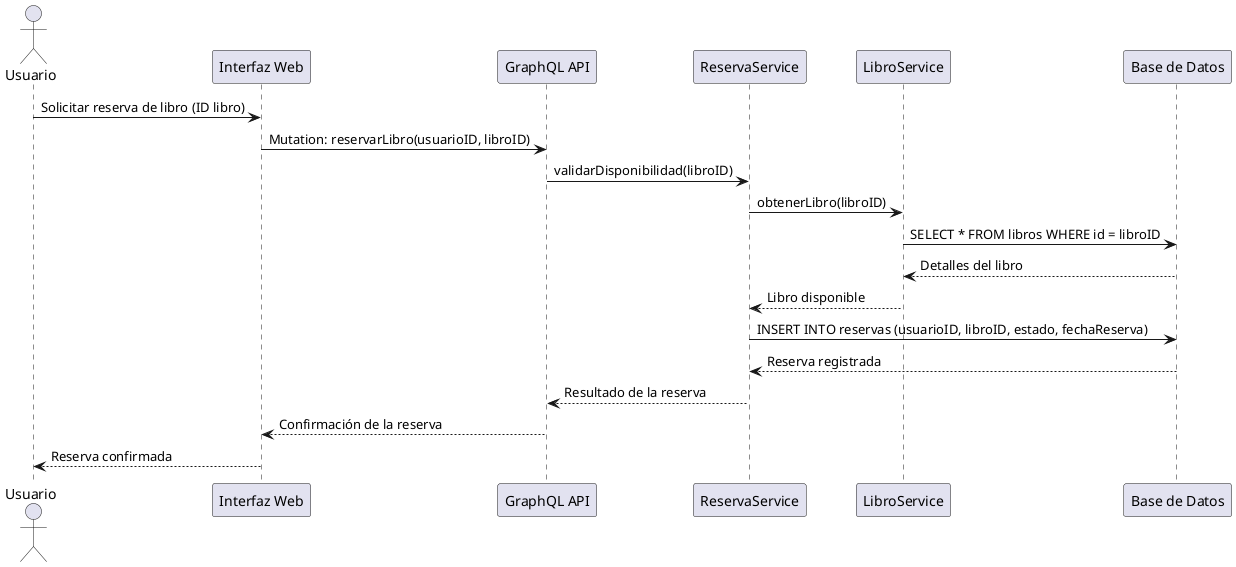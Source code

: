 
@startuml
actor Usuario as U
participant "Interfaz Web" as IW
participant "GraphQL API" as API
participant "ReservaService" as RS
participant "LibroService" as LS
participant "Base de Datos" as DB

U -> IW: Solicitar reserva de libro (ID libro)
IW -> API: Mutation: reservarLibro(usuarioID, libroID)
API -> RS: validarDisponibilidad(libroID)
RS -> LS: obtenerLibro(libroID)
LS -> DB: SELECT * FROM libros WHERE id = libroID
DB --> LS: Detalles del libro
LS --> RS: Libro disponible
RS -> DB: INSERT INTO reservas (usuarioID, libroID, estado, fechaReserva)
DB --> RS: Reserva registrada
RS --> API: Resultado de la reserva
API --> IW: Confirmación de la reserva
IW --> U: Reserva confirmada
@enduml